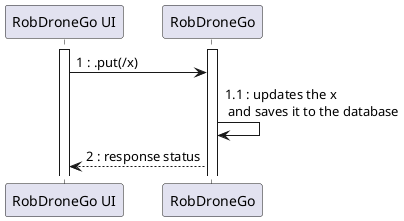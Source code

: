 @startuml
participant "RobDroneGo UI" as UI
participant "RobDroneGo" as API

activate UI
activate API
UI -> API : 1 : .put(/x)
API -> API : 1.1 : updates the x \n and saves it to the database
API --> UI : 2 : response status

@enduml
